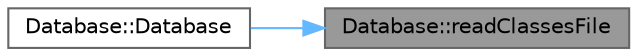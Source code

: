 digraph "Database::readClassesFile"
{
 // LATEX_PDF_SIZE
  bgcolor="transparent";
  edge [fontname=Helvetica,fontsize=10,labelfontname=Helvetica,labelfontsize=10];
  node [fontname=Helvetica,fontsize=10,shape=box,height=0.2,width=0.4];
  rankdir="RL";
  Node1 [label="Database::readClassesFile",height=0.2,width=0.4,color="gray40", fillcolor="grey60", style="filled", fontcolor="black",tooltip=" "];
  Node1 -> Node2 [dir="back",color="steelblue1",style="solid"];
  Node2 [label="Database::Database",height=0.2,width=0.4,color="grey40", fillcolor="white", style="filled",URL="$class_database.html#a4703c80e6969d33565ea340f768fdadf",tooltip=" "];
}
